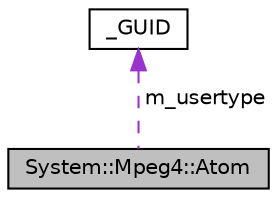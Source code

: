 digraph G
{
  edge [fontname="Helvetica",fontsize="10",labelfontname="Helvetica",labelfontsize="10"];
  node [fontname="Helvetica",fontsize="10",shape=record];
  Node1 [label="System::Mpeg4::Atom",height=0.2,width=0.4,color="black", fillcolor="grey75", style="filled" fontcolor="black"];
  Node2 -> Node1 [dir="back",color="darkorchid3",fontsize="10",style="dashed",label=" m_usertype" ,fontname="Helvetica"];
  Node2 [label="_GUID",height=0.2,width=0.4,color="black", fillcolor="white", style="filled",URL="$struct___g_u_i_d.html"];
}
